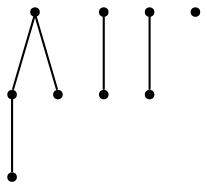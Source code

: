 digraph G {
0 [shape=point, label="1"];
1 [shape=point, label="2"];
2 [shape=point, label="3"];
3 [shape=point, label="4"];
4 [shape=point, label="5"];
5 [shape=point, label="6"];
6 [shape=point, label="7"];
7 [shape=point, label="8"];
8 [shape=point, label="9"];
0 -> 1 [ dir="none"];
0 -> 2 [ dir="none"];
1 -> 3 [ dir="none"];
4 -> 5 [ dir="none"];
6 -> 7 [ dir="none"];
}
